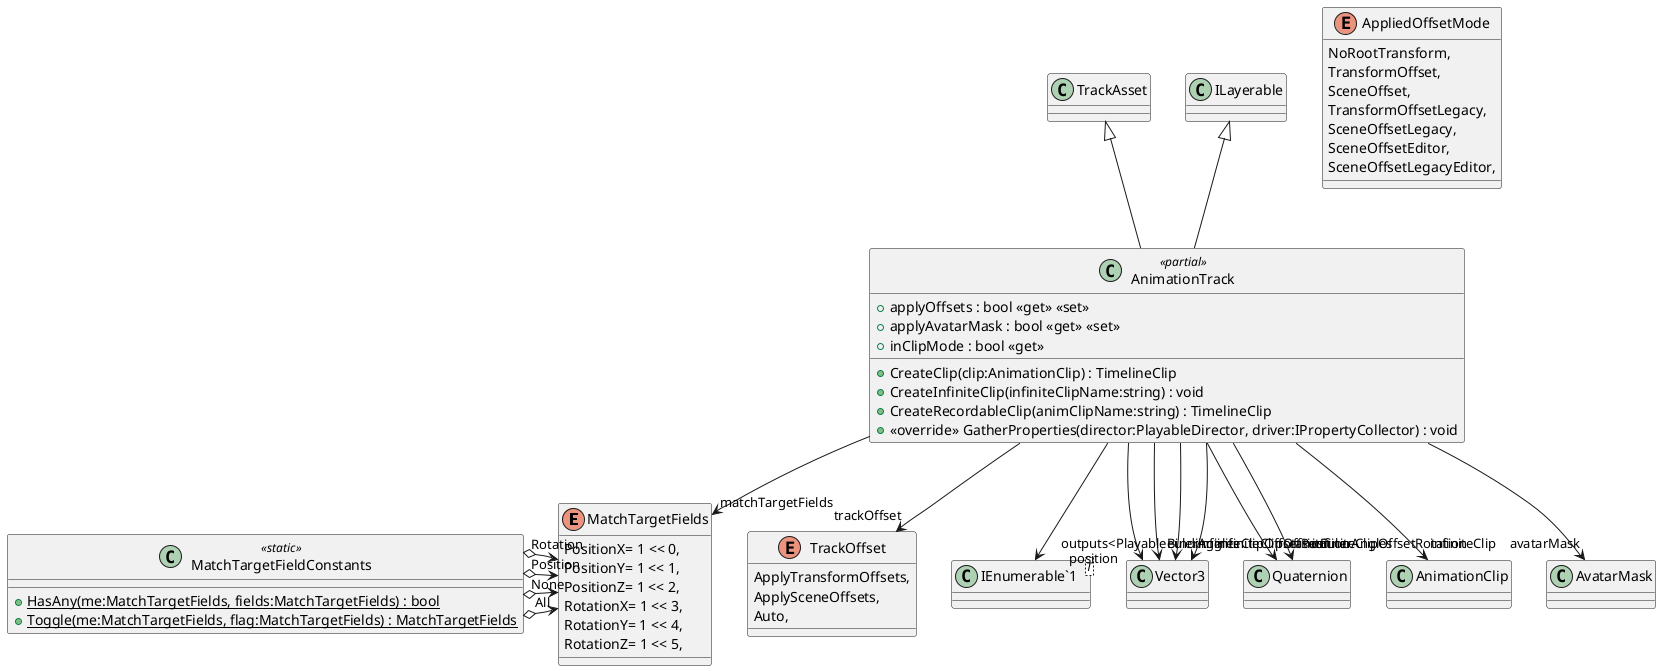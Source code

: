@startuml
enum MatchTargetFields {
    PositionX= 1 << 0,
    PositionY= 1 << 1,
    PositionZ= 1 << 2,
    RotationX= 1 << 3,
    RotationY= 1 << 4,
    RotationZ= 1 << 5,
}
enum TrackOffset {
    ApplyTransformOffsets,
    ApplySceneOffsets,
    Auto,
}
enum AppliedOffsetMode {
    NoRootTransform,
    TransformOffset,
    SceneOffset,
    TransformOffsetLegacy,
    SceneOffsetLegacy,
    SceneOffsetEditor,
    SceneOffsetLegacyEditor,
}
class MatchTargetFieldConstants <<static>> {
    + {static} HasAny(me:MatchTargetFields, fields:MatchTargetFields) : bool
    + {static} Toggle(me:MatchTargetFields, flag:MatchTargetFields) : MatchTargetFields
}
class AnimationTrack <<partial>> {
    + applyOffsets : bool <<get>> <<set>>
    + applyAvatarMask : bool <<get>> <<set>>
    + inClipMode : bool <<get>>
    + CreateClip(clip:AnimationClip) : TimelineClip
    + CreateInfiniteClip(infiniteClipName:string) : void
    + CreateRecordableClip(animClipName:string) : TimelineClip
    + <<override>> GatherProperties(director:PlayableDirector, driver:IPropertyCollector) : void
}
class "IEnumerable`1"<T> {
}
MatchTargetFieldConstants o-> "All" MatchTargetFields
MatchTargetFieldConstants o-> "None" MatchTargetFields
MatchTargetFieldConstants o-> "Position" MatchTargetFields
MatchTargetFieldConstants o-> "Rotation" MatchTargetFields
TrackAsset <|-- AnimationTrack
ILayerable <|-- AnimationTrack
AnimationTrack --> "position" Vector3
AnimationTrack --> "rotation" Quaternion
AnimationTrack --> "eulerAngles" Vector3
AnimationTrack --> "trackOffset" TrackOffset
AnimationTrack --> "matchTargetFields" MatchTargetFields
AnimationTrack --> "infiniteClip" AnimationClip
AnimationTrack --> "avatarMask" AvatarMask
AnimationTrack --> "outputs<PlayableBinding>" "IEnumerable`1"
AnimationTrack --> "infiniteClipOffsetPosition" Vector3
AnimationTrack --> "infiniteClipOffsetRotation" Quaternion
AnimationTrack --> "infiniteClipOffsetEulerAngles" Vector3
@enduml

